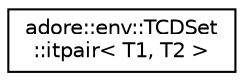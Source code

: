 digraph "Graphical Class Hierarchy"
{
 // LATEX_PDF_SIZE
  edge [fontname="Helvetica",fontsize="10",labelfontname="Helvetica",labelfontsize="10"];
  node [fontname="Helvetica",fontsize="10",shape=record];
  rankdir="LR";
  Node0 [label="adore::env::TCDSet\l::itpair\< T1, T2 \>",height=0.2,width=0.4,color="black", fillcolor="white", style="filled",URL="$structadore_1_1env_1_1TCDSet_1_1itpair.html",tooltip=" "];
}
